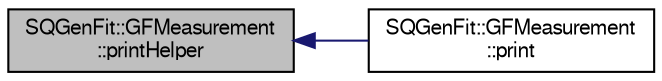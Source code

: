 digraph "SQGenFit::GFMeasurement::printHelper"
{
  bgcolor="transparent";
  edge [fontname="FreeSans",fontsize="10",labelfontname="FreeSans",labelfontsize="10"];
  node [fontname="FreeSans",fontsize="10",shape=record];
  rankdir="LR";
  Node1 [label="SQGenFit::GFMeasurement\l::printHelper",height=0.2,width=0.4,color="black", fillcolor="grey75", style="filled" fontcolor="black"];
  Node1 -> Node2 [dir="back",color="midnightblue",fontsize="10",style="solid",fontname="FreeSans"];
  Node2 [label="SQGenFit::GFMeasurement\l::print",height=0.2,width=0.4,color="black",URL="$d4/d9d/classSQGenFit_1_1GFMeasurement.html#a1a2785f25d6c05d574ec3440066517b5"];
}
